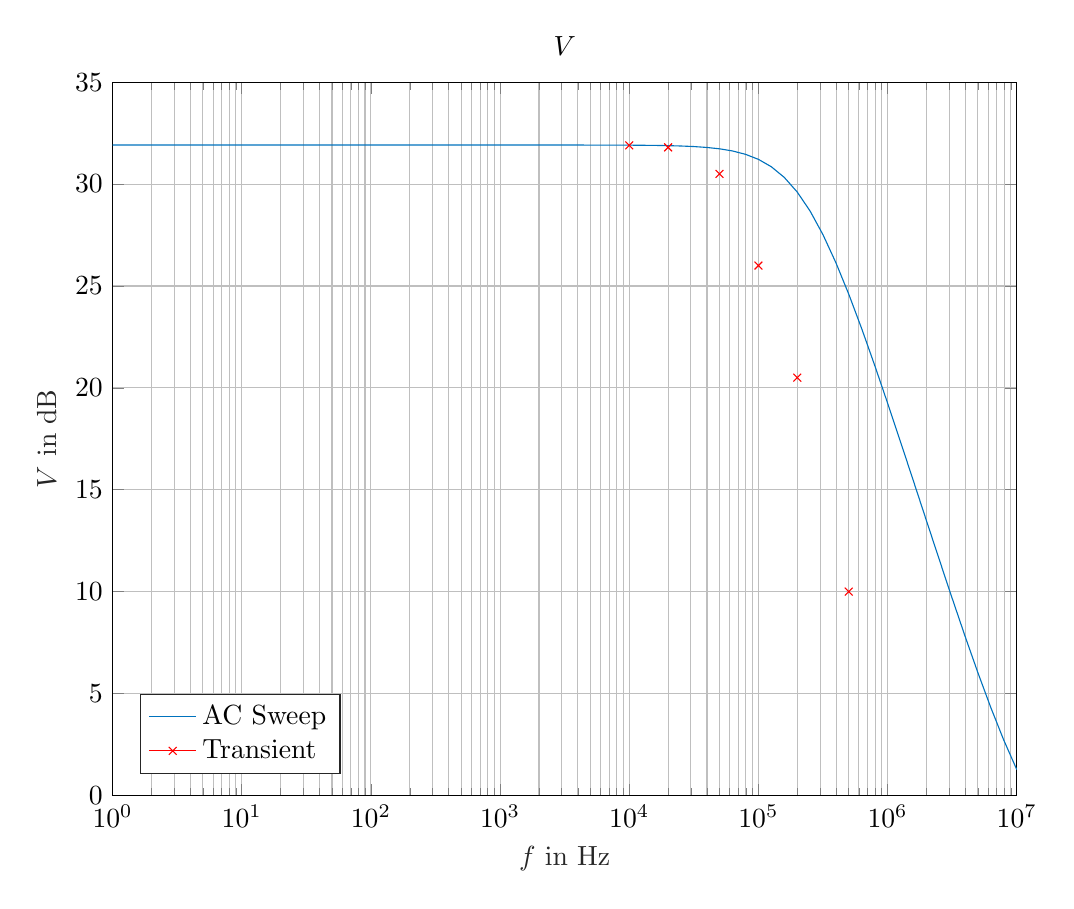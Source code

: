 % This file was created by matlab2tikz.
%
\definecolor{mycolor1}{rgb}{0.0,0.447,0.741}%
%
\begin{tikzpicture}

\begin{axis}[%
width=4.521in,
height=3.566in,
at={(0.758in,0.481in)},
scale only axis,
xmode=log,
xmin=1,
xmax=10000000,
xminorticks=true,
xlabel style={font=\color{white!15!black}},
xlabel={$f \text{ in } \text{Hz}$},
ymin=0,
ymax=35,
ylabel style={font=\color{white!15!black}},
ylabel={$V \text{ in } \text{dB}$},
axis background/.style={fill=white},
title style={font=\bfseries},
title={$V$},
xmajorgrids,
xminorgrids,
ymajorgrids,
legend style={at={(0.03,0.03)}, anchor=south west, legend cell align=left, align=left, draw=white!15!black}
]
\addplot [color=mycolor1]
  table[row sep=crcr]{%
1	31.916\\
1.259	31.916\\
1.585	31.916\\
1.995	31.916\\
2.512	31.916\\
3.162	31.916\\
3.981	31.916\\
5.012	31.916\\
6.31	31.916\\
7.943	31.916\\
10	31.916\\
12.589	31.916\\
15.849	31.916\\
19.953	31.916\\
25.119	31.916\\
31.623	31.916\\
39.811	31.916\\
50.119	31.916\\
63.096	31.916\\
79.433	31.916\\
100	31.916\\
125.893	31.916\\
158.489	31.916\\
199.526	31.916\\
251.189	31.916\\
316.228	31.916\\
398.107	31.916\\
501.187	31.916\\
630.957	31.916\\
794.328	31.916\\
1000	31.916\\
1258.925	31.916\\
1584.893	31.916\\
1995.262	31.916\\
2511.886	31.916\\
3162.278	31.915\\
3981.072	31.915\\
5011.872	31.914\\
6309.573	31.913\\
7943.282	31.911\\
10000	31.909\\
12589.254	31.904\\
15848.932	31.897\\
19952.623	31.886\\
25118.864	31.868\\
31622.777	31.841\\
39810.717	31.797\\
50118.723	31.729\\
63095.734	31.623\\
79432.823	31.46\\
100000	31.213\\
125892.541	30.849\\
158489.319	30.328\\
199526.231	29.613\\
251188.643	28.677\\
316227.766	27.513\\
398107.171	26.138\\
501187.234	24.586\\
630957.344	22.896\\
794328.235	21.106\\
1000000	19.249\\
1258925.412	17.35\\
1584893.192	15.428\\
1995262.315	13.497\\
2511886.432	11.573\\
3162277.66	9.67\\
3981071.706	7.806\\
5011872.336	6.004\\
6309573.445	4.292\\
7943282.347	2.703\\
10000000	1.266\\
};
\addlegendentry{AC Sweep}

\addplot [color=red, draw=none, mark=x, mark options={solid, red}]
  table[row sep=crcr]{%
10000	31.9\\
20000	31.8\\
50000	30.5\\
100000	26\\
200000	20.5\\
500000	10\\
};
\addlegendentry{Transient}

\end{axis}
\end{tikzpicture}%